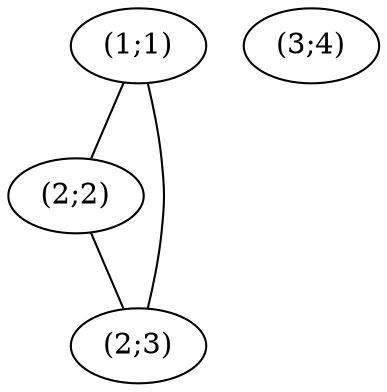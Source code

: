 strict graph {
 "(1;1)";
 "(1;1)" -- "(2;2)";
 "(1;1)" -- "(2;3)";
 "(2;2)";
 "(2;2)" -- "(1;1)";
 "(2;2)" -- "(2;3)";
 "(2;3)";
 "(2;3)" -- "(1;1)";
 "(2;3)" -- "(2;2)";
 "(3;4)";
}